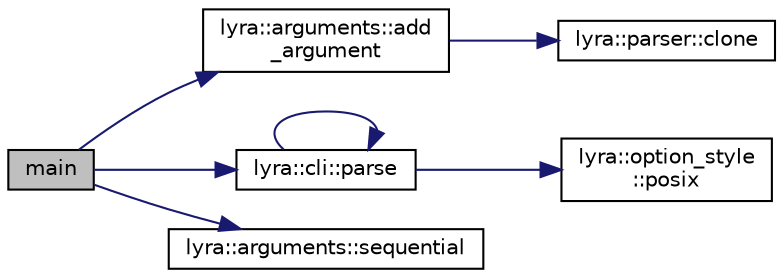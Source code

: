 digraph "main"
{
 // INTERACTIVE_SVG=YES
 // LATEX_PDF_SIZE
  edge [fontname="Helvetica",fontsize="10",labelfontname="Helvetica",labelfontsize="10"];
  node [fontname="Helvetica",fontsize="10",shape=record];
  rankdir="LR";
  Node1 [label="main",height=0.2,width=0.4,color="black", fillcolor="grey75", style="filled", fontcolor="black",tooltip=" "];
  Node1 -> Node2 [color="midnightblue",fontsize="10",style="solid",fontname="Helvetica"];
  Node2 [label="lyra::arguments::add\l_argument",height=0.2,width=0.4,color="black", fillcolor="white", style="filled",URL="$classlyra_1_1arguments.html#a2da55e33219324b5cd93bba0b44f13c9",tooltip=" "];
  Node2 -> Node3 [color="midnightblue",fontsize="10",style="solid",fontname="Helvetica"];
  Node3 [label="lyra::parser::clone",height=0.2,width=0.4,color="black", fillcolor="white", style="filled",URL="$classlyra_1_1parser.html#a973c203c76dd3160378494ae12c70724",tooltip=" "];
  Node1 -> Node4 [color="midnightblue",fontsize="10",style="solid",fontname="Helvetica"];
  Node4 [label="lyra::cli::parse",height=0.2,width=0.4,color="black", fillcolor="white", style="filled",URL="$classlyra_1_1cli.html#a6d3e91c66ed03273471089eebcdeacae",tooltip=" "];
  Node4 -> Node4 [color="midnightblue",fontsize="10",style="solid",fontname="Helvetica"];
  Node4 -> Node5 [color="midnightblue",fontsize="10",style="solid",fontname="Helvetica"];
  Node5 [label="lyra::option_style\l::posix",height=0.2,width=0.4,color="black", fillcolor="white", style="filled",URL="$structlyra_1_1option__style.html#ad733f4434bb558b70262f04ae4b69e1d",tooltip=" "];
  Node1 -> Node6 [color="midnightblue",fontsize="10",style="solid",fontname="Helvetica"];
  Node6 [label="lyra::arguments::sequential",height=0.2,width=0.4,color="black", fillcolor="white", style="filled",URL="$classlyra_1_1arguments.html#aab200e7b9a5d24afbbef1942fc3c5a38",tooltip=" "];
}
